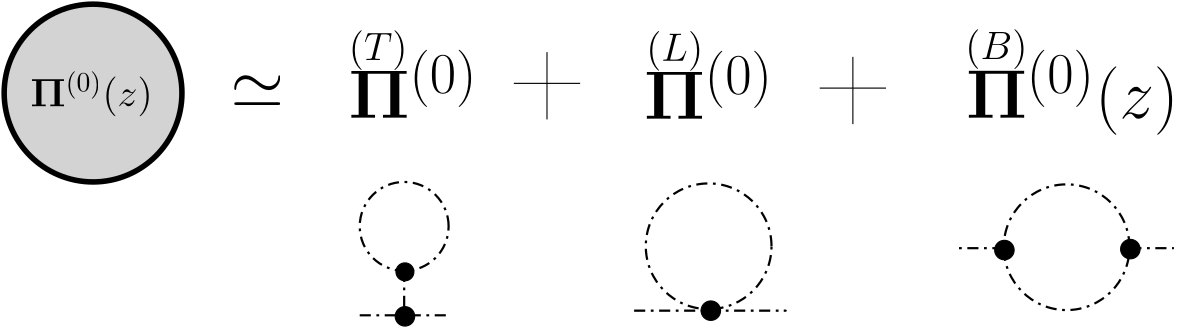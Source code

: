<?xml version="1.0"?>
<!DOCTYPE ipe SYSTEM "ipe.dtd">
<ipe version="70107" creator="Ipe 7.1.10">
<info created="D:20191107143740" modified="D:20191107150139"/>
<ipestyle name="basic">
<symbol name="arrow/arc(spx)">
<path stroke="sym-stroke" fill="sym-stroke" pen="sym-pen">
0 0 m
-1 0.333 l
-1 -0.333 l
h
</path>
</symbol>
<symbol name="arrow/farc(spx)">
<path stroke="sym-stroke" fill="white" pen="sym-pen">
0 0 m
-1 0.333 l
-1 -0.333 l
h
</path>
</symbol>
<symbol name="arrow/ptarc(spx)">
<path stroke="sym-stroke" fill="sym-stroke" pen="sym-pen">
0 0 m
-1 0.333 l
-0.8 0 l
-1 -0.333 l
h
</path>
</symbol>
<symbol name="arrow/fptarc(spx)">
<path stroke="sym-stroke" fill="white" pen="sym-pen">
0 0 m
-1 0.333 l
-0.8 0 l
-1 -0.333 l
h
</path>
</symbol>
<symbol name="mark/circle(sx)" transformations="translations">
<path fill="sym-stroke">
0.6 0 0 0.6 0 0 e
0.4 0 0 0.4 0 0 e
</path>
</symbol>
<symbol name="mark/disk(sx)" transformations="translations">
<path fill="sym-stroke">
0.6 0 0 0.6 0 0 e
</path>
</symbol>
<symbol name="mark/fdisk(sfx)" transformations="translations">
<group>
<path fill="sym-fill">
0.5 0 0 0.5 0 0 e
</path>
<path fill="sym-stroke" fillrule="eofill">
0.6 0 0 0.6 0 0 e
0.4 0 0 0.4 0 0 e
</path>
</group>
</symbol>
<symbol name="mark/box(sx)" transformations="translations">
<path fill="sym-stroke" fillrule="eofill">
-0.6 -0.6 m
0.6 -0.6 l
0.6 0.6 l
-0.6 0.6 l
h
-0.4 -0.4 m
0.4 -0.4 l
0.4 0.4 l
-0.4 0.4 l
h
</path>
</symbol>
<symbol name="mark/square(sx)" transformations="translations">
<path fill="sym-stroke">
-0.6 -0.6 m
0.6 -0.6 l
0.6 0.6 l
-0.6 0.6 l
h
</path>
</symbol>
<symbol name="mark/fsquare(sfx)" transformations="translations">
<group>
<path fill="sym-fill">
-0.5 -0.5 m
0.5 -0.5 l
0.5 0.5 l
-0.5 0.5 l
h
</path>
<path fill="sym-stroke" fillrule="eofill">
-0.6 -0.6 m
0.6 -0.6 l
0.6 0.6 l
-0.6 0.6 l
h
-0.4 -0.4 m
0.4 -0.4 l
0.4 0.4 l
-0.4 0.4 l
h
</path>
</group>
</symbol>
<symbol name="mark/cross(sx)" transformations="translations">
<group>
<path fill="sym-stroke">
-0.43 -0.57 m
0.57 0.43 l
0.43 0.57 l
-0.57 -0.43 l
h
</path>
<path fill="sym-stroke">
-0.43 0.57 m
0.57 -0.43 l
0.43 -0.57 l
-0.57 0.43 l
h
</path>
</group>
</symbol>
<symbol name="arrow/fnormal(spx)">
<path stroke="sym-stroke" fill="white" pen="sym-pen">
0 0 m
-1 0.333 l
-1 -0.333 l
h
</path>
</symbol>
<symbol name="arrow/pointed(spx)">
<path stroke="sym-stroke" fill="sym-stroke" pen="sym-pen">
0 0 m
-1 0.333 l
-0.8 0 l
-1 -0.333 l
h
</path>
</symbol>
<symbol name="arrow/fpointed(spx)">
<path stroke="sym-stroke" fill="white" pen="sym-pen">
0 0 m
-1 0.333 l
-0.8 0 l
-1 -0.333 l
h
</path>
</symbol>
<symbol name="arrow/linear(spx)">
<path stroke="sym-stroke" pen="sym-pen">
-1 0.333 m
0 0 l
-1 -0.333 l
</path>
</symbol>
<symbol name="arrow/fdouble(spx)">
<path stroke="sym-stroke" fill="white" pen="sym-pen">
0 0 m
-1 0.333 l
-1 -0.333 l
h
-1 0 m
-2 0.333 l
-2 -0.333 l
h
</path>
</symbol>
<symbol name="arrow/double(spx)">
<path stroke="sym-stroke" fill="sym-stroke" pen="sym-pen">
0 0 m
-1 0.333 l
-1 -0.333 l
h
-1 0 m
-2 0.333 l
-2 -0.333 l
h
</path>
</symbol>
<pen name="heavier" value="0.8"/>
<pen name="fat" value="1.2"/>
<pen name="ultrafat" value="2"/>
<symbolsize name="large" value="5"/>
<symbolsize name="small" value="2"/>
<symbolsize name="tiny" value="1.1"/>
<arrowsize name="large" value="10"/>
<arrowsize name="small" value="5"/>
<arrowsize name="tiny" value="3"/>
<color name="red" value="1 0 0"/>
<color name="green" value="0 1 0"/>
<color name="blue" value="0 0 1"/>
<color name="yellow" value="1 1 0"/>
<color name="orange" value="1 0.647 0"/>
<color name="gold" value="1 0.843 0"/>
<color name="purple" value="0.627 0.125 0.941"/>
<color name="gray" value="0.745"/>
<color name="brown" value="0.647 0.165 0.165"/>
<color name="navy" value="0 0 0.502"/>
<color name="pink" value="1 0.753 0.796"/>
<color name="seagreen" value="0.18 0.545 0.341"/>
<color name="turquoise" value="0.251 0.878 0.816"/>
<color name="violet" value="0.933 0.51 0.933"/>
<color name="darkblue" value="0 0 0.545"/>
<color name="darkcyan" value="0 0.545 0.545"/>
<color name="darkgray" value="0.663"/>
<color name="darkgreen" value="0 0.392 0"/>
<color name="darkmagenta" value="0.545 0 0.545"/>
<color name="darkorange" value="1 0.549 0"/>
<color name="darkred" value="0.545 0 0"/>
<color name="lightblue" value="0.678 0.847 0.902"/>
<color name="lightcyan" value="0.878 1 1"/>
<color name="lightgray" value="0.827"/>
<color name="lightgreen" value="0.565 0.933 0.565"/>
<color name="lightyellow" value="1 1 0.878"/>
<dashstyle name="dashed" value="[4] 0"/>
<dashstyle name="dotted" value="[1 3] 0"/>
<dashstyle name="dash dotted" value="[4 2 1 2] 0"/>
<dashstyle name="dash dot dotted" value="[4 2 1 2 1 2] 0"/>
<textsize name="large" value="\large"/>
<textsize name="Large" value="\Large"/>
<textsize name="LARGE" value="\LARGE"/>
<textsize name="huge" value="\huge"/>
<textsize name="Huge" value="\Huge"/>
<textsize name="small" value="\small"/>
<textsize name="footnote" value="\footnotesize"/>
<textsize name="tiny" value="\tiny"/>
<textstyle name="center" begin="\begin{center}" end="\end{center}"/>
<textstyle name="itemize" begin="\begin{itemize}" end="\end{itemize}"/>
<textstyle name="item" begin="\begin{itemize}\item{}" end="\end{itemize}"/>
<gridsize name="4 pts" value="4"/>
<gridsize name="8 pts (~3 mm)" value="8"/>
<gridsize name="16 pts (~6 mm)" value="16"/>
<gridsize name="32 pts (~12 mm)" value="32"/>
<gridsize name="10 pts (~3.5 mm)" value="10"/>
<gridsize name="20 pts (~7 mm)" value="20"/>
<gridsize name="14 pts (~5 mm)" value="14"/>
<gridsize name="28 pts (~10 mm)" value="28"/>
<gridsize name="56 pts (~20 mm)" value="56"/>
<anglesize name="90 deg" value="90"/>
<anglesize name="60 deg" value="60"/>
<anglesize name="45 deg" value="45"/>
<anglesize name="30 deg" value="30"/>
<anglesize name="22.5 deg" value="22.5"/>
<opacity name="10%" value="0.1"/>
<opacity name="30%" value="0.3"/>
<opacity name="50%" value="0.5"/>
<opacity name="75%" value="0.75"/>
<tiling name="falling" angle="-60" step="4" width="1"/>
<tiling name="rising" angle="30" step="4" width="1"/>
</ipestyle>
<page>
<layer name="alpha"/>
<view layers="alpha" active="alpha"/>
<path layer="alpha" stroke="black" fill="lightgray" pen="ultrafat">
32 0 0 32 48 736 e
</path>
<text matrix="1 0 0 1 -22.4775 -100.773" transformations="translations" pos="48 832" stroke="black" type="label" width="43.938" height="12.675" depth="3.59" valign="baseline" size="Large">$\mathbf{\Pi}^{(0)}(z)$</text>
<text matrix="1 0 0 1 49.457 -101.114" transformations="translations" pos="48 832" stroke="black" type="label" width="19.279" height="11.495" depth="0" valign="baseline" size="Huge">$\simeq$</text>
<text matrix="1 0 0 1 92.0723 -104.864" transformations="translations" pos="48 832" stroke="black" type="label" width="46.412" height="24.473" depth="0" valign="baseline" size="Huge">$\mathbf{\Pi}^{(0)}$</text>
<text matrix="1 0 0 1 198.44 -105.205" transformations="translations" pos="48 832" stroke="black" type="label" width="46.412" height="24.473" depth="0" valign="baseline" size="Huge">$\mathbf{\Pi}^{(0)}$</text>
<text matrix="1 0 0 1 314.353 -104.865" transformations="translations" pos="48 832" stroke="black" type="label" width="76.347" height="24.469" depth="6.18" valign="baseline" size="Huge">$\mathbf{\Pi}^{(0)}(z)$</text>
<path stroke="black">
211.417 750.732 m
211.417 726.527 l
</path>
<path stroke="black">
199.485 739.482 m
223.349 739.482 l
</path>
<path matrix="1 0 0 1 110.118 -1.70511" stroke="black">
211.417 750.732 m
211.417 726.527 l
</path>
<path matrix="1 0 0 1 110.118 -1.70511" stroke="black">
199.485 739.482 m
223.349 739.482 l
</path>
<text matrix="1 0 0 1 92.0723 -84.0681" transformations="translations" pos="48 832" stroke="black" type="label" width="21.11" height="10.756" depth="3.59" valign="baseline" size="Large">$(T)$</text>
<text matrix="1 0 0 1 199.122 -84.4087" transformations="translations" pos="48 832" stroke="black" type="label" width="20.483" height="10.756" depth="3.59" valign="baseline" size="Large">$(L)$</text>
<text matrix="1 0 0 1 314.013 -83.7275" transformations="translations" pos="48 832" stroke="black" type="label" width="22.321" height="10.756" depth="3.59" valign="baseline" size="Large">$(B)$</text>
<path stroke="black" dash="dash dotted" pen="heavier">
16 0 0 16 160 688 e
</path>
<path stroke="black" dash="dash dotted" pen="heavier">
160 672 m
160 656 l
</path>
<path stroke="black" dash="dash dotted" pen="heavier">
144 656 m
176 656 l
</path>
<path matrix="1 0 0 1 -2.38645 8.84064" stroke="black" dash="dash dotted" pen="heavier">
22.6274 0 0 22.6274 272 672 e
</path>
<path matrix="1 0 0 1 0.340922 -0.340922" stroke="black" dash="dash dotted" pen="heavier">
242.441 658.001 m
296.989 658.001 l
296.307 658.001 l
</path>
<path matrix="1 0 0 1 126.482 8.49954" stroke="black" dash="dash dotted" pen="heavier">
22.6274 0 0 22.6274 272 672 e
</path>
<path stroke="black" dash="dash dotted" pen="heavier">
375.742 680.161 m
358.696 680.161 l
</path>
<path matrix="1.02222 0 0 1 -9.7135 0" stroke="black" dash="dash dotted" pen="heavier">
421.766 680.161 m
437.108 680.161 l
</path>
<path stroke="black" fill="black">
3.23427 0 0 3.23427 160.279 671.638 e
</path>
<path stroke="black" fill="black">
3.51001 0 0 3.51001 160.279 655.615 e
</path>
<path matrix="1 0 0 1 110.118 2.04544" stroke="black" fill="black">
3.51001 0 0 3.51001 160.279 655.615 e
</path>
<path matrix="1 0 0 1 215.804 23.8646" stroke="black" fill="black">
3.51001 0 0 3.51001 160.279 655.615 e
</path>
<path matrix="1 0 0 1 261.146 24.2056" stroke="black" fill="black">
3.51001 0 0 3.51001 160.279 655.615 e
</path>
</page>
</ipe>
